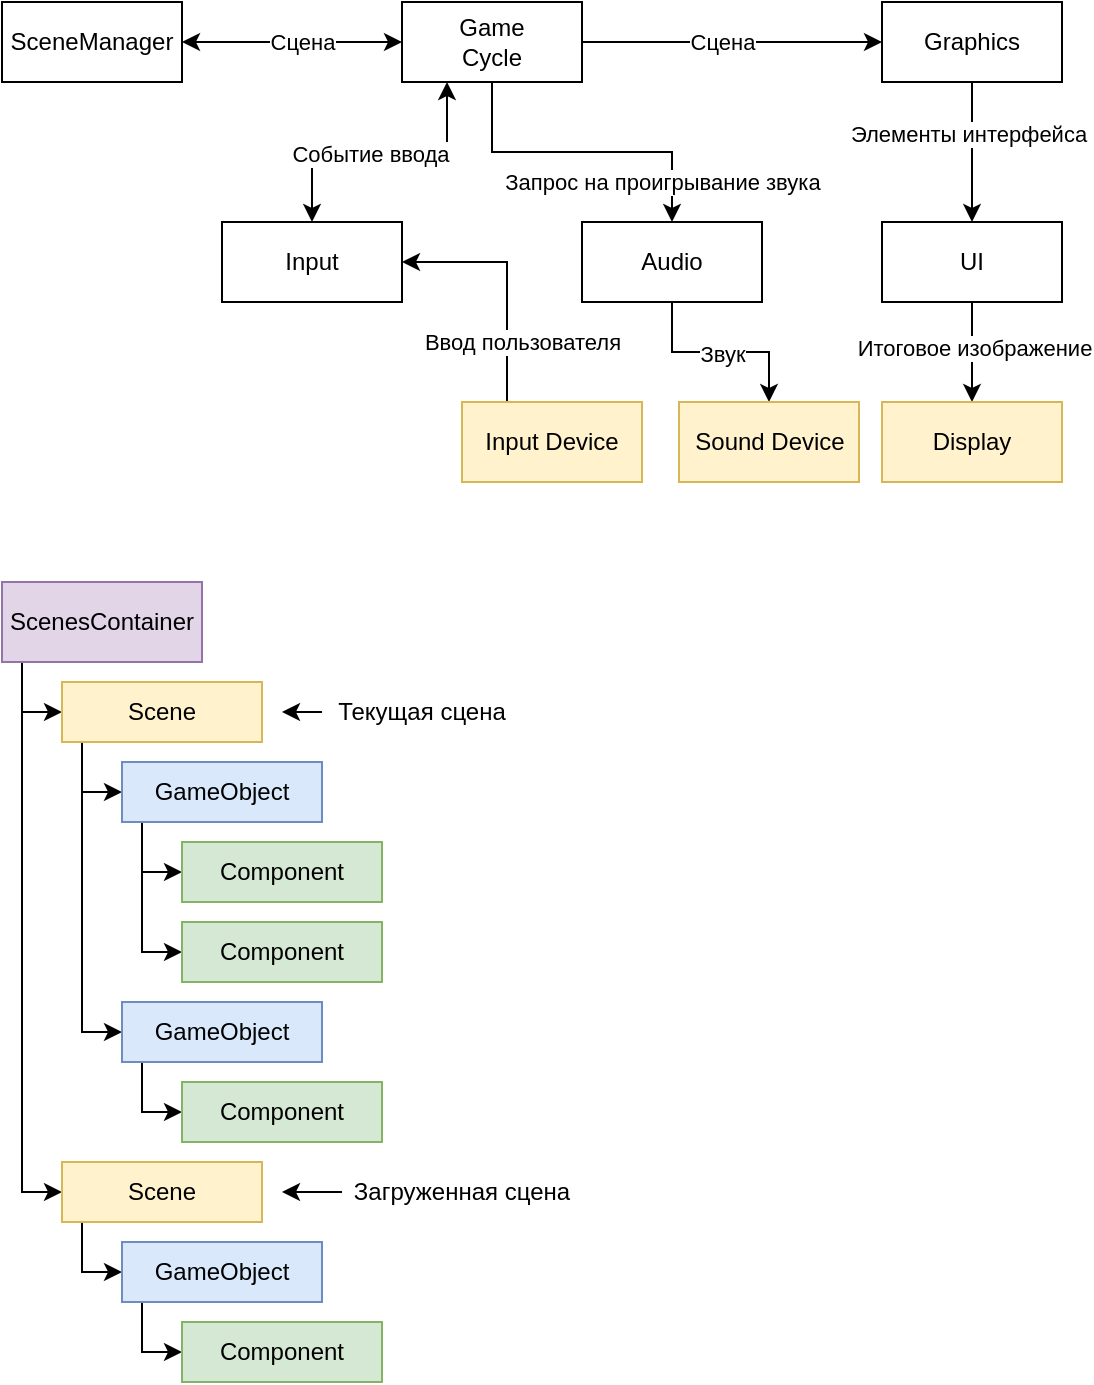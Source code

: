 <mxfile version="22.0.2" type="device">
  <diagram name="Страница — 1" id="TaNWmWMQ34JauHTfpsKO">
    <mxGraphModel dx="808" dy="478" grid="1" gridSize="10" guides="1" tooltips="1" connect="1" arrows="1" fold="1" page="1" pageScale="1" pageWidth="827" pageHeight="1169" math="0" shadow="0">
      <root>
        <mxCell id="0" />
        <mxCell id="1" parent="0" />
        <mxCell id="ltOA12D_tGIVQJF7fXKb-10" style="edgeStyle=orthogonalEdgeStyle;rounded=0;orthogonalLoop=1;jettySize=auto;html=1;startArrow=none;startFill=0;" parent="1" source="ltOA12D_tGIVQJF7fXKb-2" target="ltOA12D_tGIVQJF7fXKb-5" edge="1">
          <mxGeometry relative="1" as="geometry" />
        </mxCell>
        <mxCell id="ltOA12D_tGIVQJF7fXKb-15" value="Запрос на проигрывание звука" style="edgeLabel;html=1;align=center;verticalAlign=middle;resizable=0;points=[];" parent="ltOA12D_tGIVQJF7fXKb-10" vertex="1" connectable="0">
          <mxGeometry x="-0.175" y="-1" relative="1" as="geometry">
            <mxPoint x="54" y="14" as="offset" />
          </mxGeometry>
        </mxCell>
        <mxCell id="ltOA12D_tGIVQJF7fXKb-2" value="Game&lt;br&gt;Cycle" style="rounded=0;whiteSpace=wrap;html=1;" parent="1" vertex="1">
          <mxGeometry x="230" y="360" width="90" height="40" as="geometry" />
        </mxCell>
        <mxCell id="ltOA12D_tGIVQJF7fXKb-9" style="edgeStyle=orthogonalEdgeStyle;rounded=0;orthogonalLoop=1;jettySize=auto;html=1;" parent="1" source="ltOA12D_tGIVQJF7fXKb-3" target="ltOA12D_tGIVQJF7fXKb-4" edge="1">
          <mxGeometry relative="1" as="geometry" />
        </mxCell>
        <mxCell id="ltOA12D_tGIVQJF7fXKb-19" value="Элементы интерфейса" style="edgeLabel;html=1;align=center;verticalAlign=middle;resizable=0;points=[];" parent="ltOA12D_tGIVQJF7fXKb-9" vertex="1" connectable="0">
          <mxGeometry x="-0.254" y="-2" relative="1" as="geometry">
            <mxPoint as="offset" />
          </mxGeometry>
        </mxCell>
        <mxCell id="ltOA12D_tGIVQJF7fXKb-3" value="Graphics" style="rounded=0;whiteSpace=wrap;html=1;" parent="1" vertex="1">
          <mxGeometry x="470" y="360" width="90" height="40" as="geometry" />
        </mxCell>
        <mxCell id="ltOA12D_tGIVQJF7fXKb-27" style="edgeStyle=orthogonalEdgeStyle;rounded=0;orthogonalLoop=1;jettySize=auto;html=1;" parent="1" source="ltOA12D_tGIVQJF7fXKb-4" target="ltOA12D_tGIVQJF7fXKb-33" edge="1">
          <mxGeometry relative="1" as="geometry" />
        </mxCell>
        <mxCell id="ltOA12D_tGIVQJF7fXKb-28" value="Итоговое изображение" style="edgeLabel;html=1;align=center;verticalAlign=middle;resizable=0;points=[];" parent="ltOA12D_tGIVQJF7fXKb-27" vertex="1" connectable="0">
          <mxGeometry x="-0.077" y="1" relative="1" as="geometry">
            <mxPoint as="offset" />
          </mxGeometry>
        </mxCell>
        <mxCell id="ltOA12D_tGIVQJF7fXKb-4" value="UI" style="rounded=0;whiteSpace=wrap;html=1;" parent="1" vertex="1">
          <mxGeometry x="470" y="470" width="90" height="40" as="geometry" />
        </mxCell>
        <mxCell id="ltOA12D_tGIVQJF7fXKb-35" style="edgeStyle=orthogonalEdgeStyle;rounded=0;orthogonalLoop=1;jettySize=auto;html=1;" parent="1" source="ltOA12D_tGIVQJF7fXKb-5" target="ltOA12D_tGIVQJF7fXKb-34" edge="1">
          <mxGeometry relative="1" as="geometry" />
        </mxCell>
        <mxCell id="ltOA12D_tGIVQJF7fXKb-36" value="Звук" style="edgeLabel;html=1;align=center;verticalAlign=middle;resizable=0;points=[];" parent="ltOA12D_tGIVQJF7fXKb-35" vertex="1" connectable="0">
          <mxGeometry x="0.008" y="-1" relative="1" as="geometry">
            <mxPoint as="offset" />
          </mxGeometry>
        </mxCell>
        <mxCell id="ltOA12D_tGIVQJF7fXKb-5" value="Audio" style="rounded=0;whiteSpace=wrap;html=1;" parent="1" vertex="1">
          <mxGeometry x="320" y="470" width="90" height="40" as="geometry" />
        </mxCell>
        <mxCell id="ltOA12D_tGIVQJF7fXKb-8" style="edgeStyle=orthogonalEdgeStyle;rounded=0;orthogonalLoop=1;jettySize=auto;html=1;" parent="1" source="ltOA12D_tGIVQJF7fXKb-2" target="ltOA12D_tGIVQJF7fXKb-3" edge="1">
          <mxGeometry relative="1" as="geometry" />
        </mxCell>
        <mxCell id="ltOA12D_tGIVQJF7fXKb-18" value="Сцена" style="edgeLabel;html=1;align=center;verticalAlign=middle;resizable=0;points=[];" parent="ltOA12D_tGIVQJF7fXKb-8" vertex="1" connectable="0">
          <mxGeometry x="-0.176" relative="1" as="geometry">
            <mxPoint x="8" as="offset" />
          </mxGeometry>
        </mxCell>
        <mxCell id="ltOA12D_tGIVQJF7fXKb-20" style="edgeStyle=orthogonalEdgeStyle;rounded=0;orthogonalLoop=1;jettySize=auto;html=1;startArrow=classic;startFill=1;entryX=0.25;entryY=1;entryDx=0;entryDy=0;" parent="1" source="ltOA12D_tGIVQJF7fXKb-6" target="ltOA12D_tGIVQJF7fXKb-2" edge="1">
          <mxGeometry relative="1" as="geometry" />
        </mxCell>
        <mxCell id="ltOA12D_tGIVQJF7fXKb-22" value="Событие ввода" style="edgeLabel;html=1;align=center;verticalAlign=middle;resizable=0;points=[];" parent="ltOA12D_tGIVQJF7fXKb-20" vertex="1" connectable="0">
          <mxGeometry x="-0.079" y="-1" relative="1" as="geometry">
            <mxPoint as="offset" />
          </mxGeometry>
        </mxCell>
        <mxCell id="ltOA12D_tGIVQJF7fXKb-6" value="Input" style="rounded=0;whiteSpace=wrap;html=1;" parent="1" vertex="1">
          <mxGeometry x="140" y="470" width="90" height="40" as="geometry" />
        </mxCell>
        <mxCell id="ltOA12D_tGIVQJF7fXKb-24" style="edgeStyle=orthogonalEdgeStyle;rounded=0;orthogonalLoop=1;jettySize=auto;html=1;startArrow=classic;startFill=1;" parent="1" source="ltOA12D_tGIVQJF7fXKb-23" target="ltOA12D_tGIVQJF7fXKb-2" edge="1">
          <mxGeometry relative="1" as="geometry" />
        </mxCell>
        <mxCell id="ltOA12D_tGIVQJF7fXKb-25" value="Сцена" style="edgeLabel;html=1;align=center;verticalAlign=middle;resizable=0;points=[];" parent="ltOA12D_tGIVQJF7fXKb-24" vertex="1" connectable="0">
          <mxGeometry x="-0.13" y="2" relative="1" as="geometry">
            <mxPoint x="12" y="2" as="offset" />
          </mxGeometry>
        </mxCell>
        <mxCell id="ltOA12D_tGIVQJF7fXKb-23" value="SceneManager" style="rounded=0;whiteSpace=wrap;html=1;" parent="1" vertex="1">
          <mxGeometry x="30" y="360" width="90" height="40" as="geometry" />
        </mxCell>
        <mxCell id="ltOA12D_tGIVQJF7fXKb-33" value="Display" style="rounded=0;whiteSpace=wrap;html=1;fillColor=#fff2cc;strokeColor=#d6b656;" parent="1" vertex="1">
          <mxGeometry x="470" y="560" width="90" height="40" as="geometry" />
        </mxCell>
        <mxCell id="ltOA12D_tGIVQJF7fXKb-34" value="Sound Device" style="rounded=0;whiteSpace=wrap;html=1;fillColor=#fff2cc;strokeColor=#d6b656;" parent="1" vertex="1">
          <mxGeometry x="368.5" y="560" width="90" height="40" as="geometry" />
        </mxCell>
        <mxCell id="ltOA12D_tGIVQJF7fXKb-40" style="edgeStyle=orthogonalEdgeStyle;rounded=0;orthogonalLoop=1;jettySize=auto;html=1;entryX=1;entryY=0.5;entryDx=0;entryDy=0;exitX=0.25;exitY=0;exitDx=0;exitDy=0;" parent="1" source="ltOA12D_tGIVQJF7fXKb-39" target="ltOA12D_tGIVQJF7fXKb-6" edge="1">
          <mxGeometry relative="1" as="geometry" />
        </mxCell>
        <mxCell id="ltOA12D_tGIVQJF7fXKb-41" value="Ввод пользователя" style="edgeLabel;html=1;align=center;verticalAlign=middle;resizable=0;points=[];" parent="ltOA12D_tGIVQJF7fXKb-40" vertex="1" connectable="0">
          <mxGeometry x="-0.25" y="1" relative="1" as="geometry">
            <mxPoint x="8" y="16" as="offset" />
          </mxGeometry>
        </mxCell>
        <mxCell id="ltOA12D_tGIVQJF7fXKb-39" value="Input Device" style="rounded=0;whiteSpace=wrap;html=1;fillColor=#fff2cc;strokeColor=#d6b656;" parent="1" vertex="1">
          <mxGeometry x="260" y="560" width="90" height="40" as="geometry" />
        </mxCell>
        <mxCell id="0JHCsScPGkqJMvND-MfC-5" style="edgeStyle=elbowEdgeStyle;rounded=0;orthogonalLoop=1;jettySize=auto;html=1;entryX=0;entryY=0.5;entryDx=0;entryDy=0;" edge="1" parent="1" source="0JHCsScPGkqJMvND-MfC-1" target="0JHCsScPGkqJMvND-MfC-2">
          <mxGeometry relative="1" as="geometry">
            <Array as="points">
              <mxPoint x="40" y="710" />
            </Array>
          </mxGeometry>
        </mxCell>
        <mxCell id="0JHCsScPGkqJMvND-MfC-6" style="edgeStyle=elbowEdgeStyle;rounded=0;orthogonalLoop=1;jettySize=auto;html=1;entryX=0;entryY=0.5;entryDx=0;entryDy=0;" edge="1" parent="1" source="0JHCsScPGkqJMvND-MfC-1" target="0JHCsScPGkqJMvND-MfC-3">
          <mxGeometry relative="1" as="geometry">
            <Array as="points">
              <mxPoint x="40" y="730" />
            </Array>
          </mxGeometry>
        </mxCell>
        <mxCell id="0JHCsScPGkqJMvND-MfC-1" value="ScenesContainer" style="rounded=0;whiteSpace=wrap;html=1;fillColor=#e1d5e7;strokeColor=#9673a6;" vertex="1" parent="1">
          <mxGeometry x="30" y="650" width="100" height="40" as="geometry" />
        </mxCell>
        <mxCell id="0JHCsScPGkqJMvND-MfC-8" style="edgeStyle=elbowEdgeStyle;rounded=0;orthogonalLoop=1;jettySize=auto;html=1;entryX=0;entryY=0.5;entryDx=0;entryDy=0;" edge="1" parent="1" source="0JHCsScPGkqJMvND-MfC-2" target="0JHCsScPGkqJMvND-MfC-7">
          <mxGeometry relative="1" as="geometry">
            <Array as="points">
              <mxPoint x="70" y="740" />
            </Array>
          </mxGeometry>
        </mxCell>
        <mxCell id="0JHCsScPGkqJMvND-MfC-10" style="edgeStyle=elbowEdgeStyle;rounded=0;orthogonalLoop=1;jettySize=auto;html=1;entryX=0;entryY=0.5;entryDx=0;entryDy=0;" edge="1" parent="1" source="0JHCsScPGkqJMvND-MfC-2" target="0JHCsScPGkqJMvND-MfC-9">
          <mxGeometry relative="1" as="geometry">
            <Array as="points">
              <mxPoint x="70" y="763" />
            </Array>
          </mxGeometry>
        </mxCell>
        <mxCell id="0JHCsScPGkqJMvND-MfC-2" value="Scene" style="rounded=0;whiteSpace=wrap;html=1;fillColor=#fff2cc;strokeColor=#d6b656;" vertex="1" parent="1">
          <mxGeometry x="60" y="700" width="100" height="30" as="geometry" />
        </mxCell>
        <mxCell id="0JHCsScPGkqJMvND-MfC-19" style="edgeStyle=elbowEdgeStyle;rounded=0;orthogonalLoop=1;jettySize=auto;html=1;entryX=0;entryY=0.5;entryDx=0;entryDy=0;" edge="1" parent="1" source="0JHCsScPGkqJMvND-MfC-3" target="0JHCsScPGkqJMvND-MfC-18">
          <mxGeometry relative="1" as="geometry">
            <Array as="points">
              <mxPoint x="70" y="993" />
            </Array>
          </mxGeometry>
        </mxCell>
        <mxCell id="0JHCsScPGkqJMvND-MfC-3" value="Scene" style="rounded=0;whiteSpace=wrap;html=1;fillColor=#fff2cc;strokeColor=#d6b656;" vertex="1" parent="1">
          <mxGeometry x="60" y="940" width="100" height="30" as="geometry" />
        </mxCell>
        <mxCell id="0JHCsScPGkqJMvND-MfC-13" style="edgeStyle=elbowEdgeStyle;rounded=0;orthogonalLoop=1;jettySize=auto;html=1;entryX=0;entryY=0.5;entryDx=0;entryDy=0;" edge="1" parent="1" source="0JHCsScPGkqJMvND-MfC-7" target="0JHCsScPGkqJMvND-MfC-11">
          <mxGeometry relative="1" as="geometry">
            <Array as="points">
              <mxPoint x="100" y="780" />
            </Array>
          </mxGeometry>
        </mxCell>
        <mxCell id="0JHCsScPGkqJMvND-MfC-15" style="edgeStyle=elbowEdgeStyle;rounded=0;orthogonalLoop=1;jettySize=auto;html=1;entryX=0;entryY=0.5;entryDx=0;entryDy=0;" edge="1" parent="1" source="0JHCsScPGkqJMvND-MfC-7" target="0JHCsScPGkqJMvND-MfC-14">
          <mxGeometry relative="1" as="geometry">
            <Array as="points">
              <mxPoint x="100" y="810" />
            </Array>
          </mxGeometry>
        </mxCell>
        <mxCell id="0JHCsScPGkqJMvND-MfC-7" value="GameObject" style="rounded=0;whiteSpace=wrap;html=1;fillColor=#dae8fc;strokeColor=#6c8ebf;" vertex="1" parent="1">
          <mxGeometry x="90" y="740" width="100" height="30" as="geometry" />
        </mxCell>
        <mxCell id="0JHCsScPGkqJMvND-MfC-17" style="edgeStyle=elbowEdgeStyle;rounded=0;orthogonalLoop=1;jettySize=auto;html=1;entryX=0;entryY=0.5;entryDx=0;entryDy=0;" edge="1" parent="1" source="0JHCsScPGkqJMvND-MfC-9" target="0JHCsScPGkqJMvND-MfC-16">
          <mxGeometry relative="1" as="geometry">
            <Array as="points">
              <mxPoint x="100" y="910" />
            </Array>
          </mxGeometry>
        </mxCell>
        <mxCell id="0JHCsScPGkqJMvND-MfC-9" value="GameObject" style="rounded=0;whiteSpace=wrap;html=1;fillColor=#dae8fc;strokeColor=#6c8ebf;" vertex="1" parent="1">
          <mxGeometry x="90" y="860" width="100" height="30" as="geometry" />
        </mxCell>
        <mxCell id="0JHCsScPGkqJMvND-MfC-11" value="Component" style="rounded=0;whiteSpace=wrap;html=1;fillColor=#d5e8d4;strokeColor=#82b366;" vertex="1" parent="1">
          <mxGeometry x="120" y="780" width="100" height="30" as="geometry" />
        </mxCell>
        <mxCell id="0JHCsScPGkqJMvND-MfC-14" value="Component" style="rounded=0;whiteSpace=wrap;html=1;fillColor=#d5e8d4;strokeColor=#82b366;" vertex="1" parent="1">
          <mxGeometry x="120" y="820" width="100" height="30" as="geometry" />
        </mxCell>
        <mxCell id="0JHCsScPGkqJMvND-MfC-16" value="Component" style="rounded=0;whiteSpace=wrap;html=1;fillColor=#d5e8d4;strokeColor=#82b366;" vertex="1" parent="1">
          <mxGeometry x="120" y="900" width="100" height="30" as="geometry" />
        </mxCell>
        <mxCell id="0JHCsScPGkqJMvND-MfC-21" style="edgeStyle=elbowEdgeStyle;rounded=0;orthogonalLoop=1;jettySize=auto;html=1;entryX=0;entryY=0.5;entryDx=0;entryDy=0;" edge="1" parent="1" source="0JHCsScPGkqJMvND-MfC-18" target="0JHCsScPGkqJMvND-MfC-20">
          <mxGeometry relative="1" as="geometry">
            <Array as="points">
              <mxPoint x="100" y="1030" />
            </Array>
          </mxGeometry>
        </mxCell>
        <mxCell id="0JHCsScPGkqJMvND-MfC-18" value="GameObject" style="rounded=0;whiteSpace=wrap;html=1;fillColor=#dae8fc;strokeColor=#6c8ebf;" vertex="1" parent="1">
          <mxGeometry x="90" y="980" width="100" height="30" as="geometry" />
        </mxCell>
        <mxCell id="0JHCsScPGkqJMvND-MfC-20" value="Component" style="rounded=0;whiteSpace=wrap;html=1;fillColor=#d5e8d4;strokeColor=#82b366;" vertex="1" parent="1">
          <mxGeometry x="120" y="1020" width="100" height="30" as="geometry" />
        </mxCell>
        <mxCell id="0JHCsScPGkqJMvND-MfC-23" style="edgeStyle=elbowEdgeStyle;rounded=0;orthogonalLoop=1;jettySize=auto;html=1;" edge="1" parent="1" source="0JHCsScPGkqJMvND-MfC-22">
          <mxGeometry relative="1" as="geometry">
            <mxPoint x="170" y="715" as="targetPoint" />
          </mxGeometry>
        </mxCell>
        <mxCell id="0JHCsScPGkqJMvND-MfC-22" value="Текущая сцена" style="text;html=1;strokeColor=none;fillColor=none;align=center;verticalAlign=middle;whiteSpace=wrap;rounded=0;" vertex="1" parent="1">
          <mxGeometry x="190" y="700" width="100" height="30" as="geometry" />
        </mxCell>
        <mxCell id="0JHCsScPGkqJMvND-MfC-25" style="edgeStyle=elbowEdgeStyle;rounded=0;orthogonalLoop=1;jettySize=auto;html=1;" edge="1" parent="1" source="0JHCsScPGkqJMvND-MfC-24">
          <mxGeometry relative="1" as="geometry">
            <mxPoint x="170" y="955" as="targetPoint" />
          </mxGeometry>
        </mxCell>
        <mxCell id="0JHCsScPGkqJMvND-MfC-24" value="Загруженная сцена" style="text;html=1;strokeColor=none;fillColor=none;align=center;verticalAlign=middle;whiteSpace=wrap;rounded=0;" vertex="1" parent="1">
          <mxGeometry x="200" y="940" width="120" height="30" as="geometry" />
        </mxCell>
      </root>
    </mxGraphModel>
  </diagram>
</mxfile>
